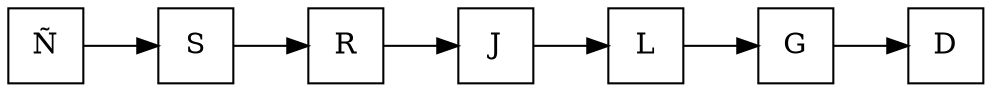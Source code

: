 digraph G {node [shape = square]; 
 graph [rankdir=LR]; 
nodo0[label= "Ñ"];
nodo1[label= "S"];
nodo2[label= "R"];
nodo3[label= "J"];
nodo4[label= "L"];
nodo5[label= "G"];
nodo6[label= "D"];
nodo0 -> nodo1 -> nodo2 -> nodo3 -> nodo4 -> nodo5 -> nodo6 
}